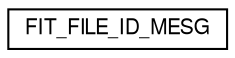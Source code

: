 digraph "Graphical Class Hierarchy"
{
  edge [fontname="FreeSans",fontsize="10",labelfontname="FreeSans",labelfontsize="10"];
  node [fontname="FreeSans",fontsize="10",shape=record];
  rankdir="LR";
  Node1 [label="FIT_FILE_ID_MESG",height=0.2,width=0.4,color="black", fillcolor="white", style="filled",URL="$struct_f_i_t___f_i_l_e___i_d___m_e_s_g.html"];
}
